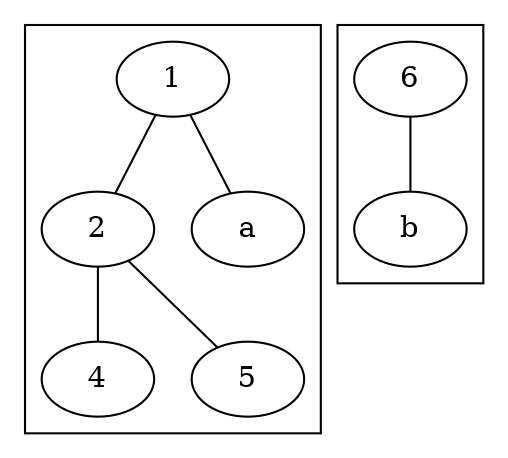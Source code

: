 graph {
  subgraph "cluster_1" {
    "1" -- "2";
    "1" -- "a";
    "2" -- "4";
    "2" -- "5";
  }
  subgraph "cluster_2" {
    "6" -- "b";
  }
}